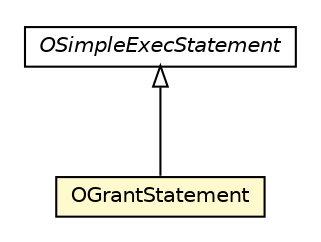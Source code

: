 #!/usr/local/bin/dot
#
# Class diagram 
# Generated by UMLGraph version R5_6-24-gf6e263 (http://www.umlgraph.org/)
#

digraph G {
	edge [fontname="Helvetica",fontsize=10,labelfontname="Helvetica",labelfontsize=10];
	node [fontname="Helvetica",fontsize=10,shape=plaintext];
	nodesep=0.25;
	ranksep=0.5;
	// com.orientechnologies.orient.core.sql.parser.OGrantStatement
	c3497011 [label=<<table title="com.orientechnologies.orient.core.sql.parser.OGrantStatement" border="0" cellborder="1" cellspacing="0" cellpadding="2" port="p" bgcolor="lemonChiffon" href="./OGrantStatement.html">
		<tr><td><table border="0" cellspacing="0" cellpadding="1">
<tr><td align="center" balign="center"> OGrantStatement </td></tr>
		</table></td></tr>
		</table>>, URL="./OGrantStatement.html", fontname="Helvetica", fontcolor="black", fontsize=10.0];
	// com.orientechnologies.orient.core.sql.parser.OSimpleExecStatement
	c3497148 [label=<<table title="com.orientechnologies.orient.core.sql.parser.OSimpleExecStatement" border="0" cellborder="1" cellspacing="0" cellpadding="2" port="p" href="./OSimpleExecStatement.html">
		<tr><td><table border="0" cellspacing="0" cellpadding="1">
<tr><td align="center" balign="center"><font face="Helvetica-Oblique"> OSimpleExecStatement </font></td></tr>
		</table></td></tr>
		</table>>, URL="./OSimpleExecStatement.html", fontname="Helvetica", fontcolor="black", fontsize=10.0];
	//com.orientechnologies.orient.core.sql.parser.OGrantStatement extends com.orientechnologies.orient.core.sql.parser.OSimpleExecStatement
	c3497148:p -> c3497011:p [dir=back,arrowtail=empty];
}

